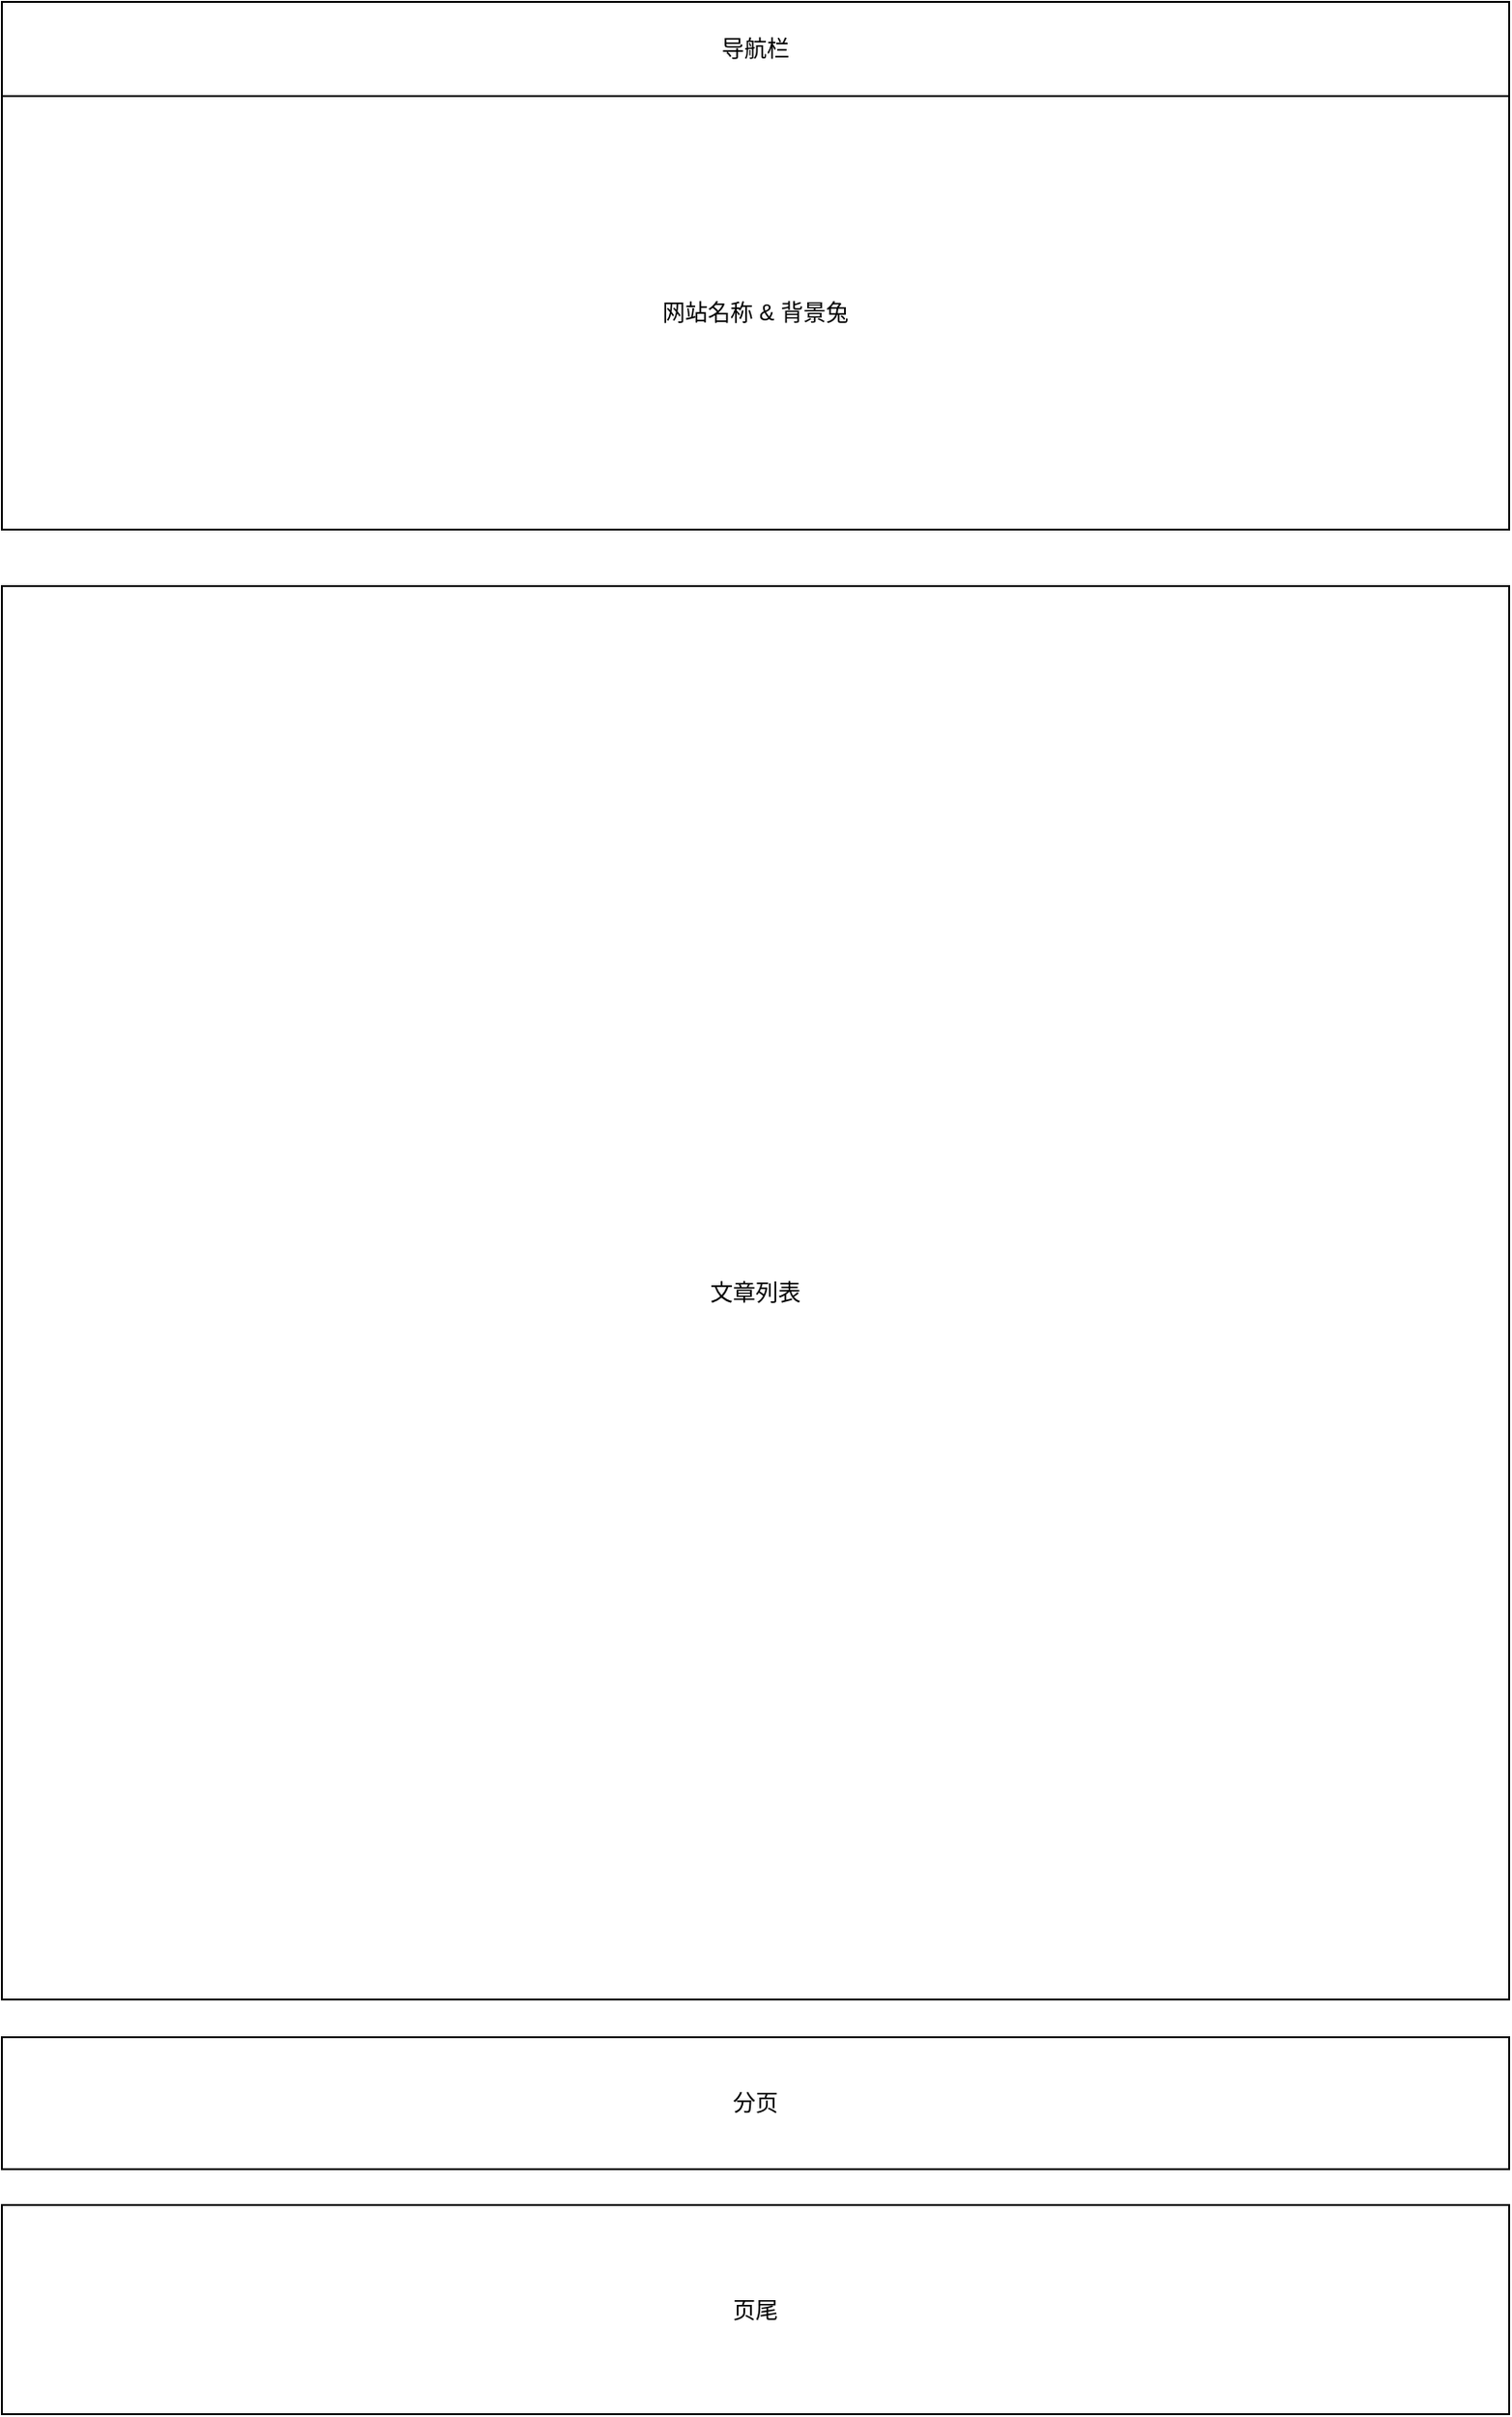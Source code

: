 <mxfile version="13.1.3">
    <diagram id="6hGFLwfOUW9BJ-s0fimq" name="Page-1">
        <mxGraphModel dx="1036" dy="415" grid="1" gridSize="10" guides="1" tooltips="1" connect="1" arrows="1" fold="1" page="1" pageScale="1" pageWidth="827" pageHeight="1169" math="0" shadow="0">
            <root>
                <mxCell id="0"/>
                <mxCell id="1" parent="0"/>
                <mxCell id="2" value="导航栏" style="rounded=0;whiteSpace=wrap;html=1;" vertex="1" parent="1">
                    <mxGeometry x="10" width="800" height="50" as="geometry"/>
                </mxCell>
                <mxCell id="3" value="网站名称 &amp;amp; 背景兔" style="rounded=0;whiteSpace=wrap;html=1;" vertex="1" parent="1">
                    <mxGeometry x="10" y="50" width="800" height="230" as="geometry"/>
                </mxCell>
                <mxCell id="4" value="文章列表" style="rounded=0;whiteSpace=wrap;html=1;" vertex="1" parent="1">
                    <mxGeometry x="10" y="310" width="800" height="750" as="geometry"/>
                </mxCell>
                <mxCell id="7" value="分页" style="rounded=0;whiteSpace=wrap;html=1;" vertex="1" parent="1">
                    <mxGeometry x="10" y="1080" width="800" height="70" as="geometry"/>
                </mxCell>
                <mxCell id="8" value="页尾" style="rounded=0;whiteSpace=wrap;html=1;" vertex="1" parent="1">
                    <mxGeometry x="10" y="1169" width="800" height="111" as="geometry"/>
                </mxCell>
            </root>
        </mxGraphModel>
    </diagram>
</mxfile>
